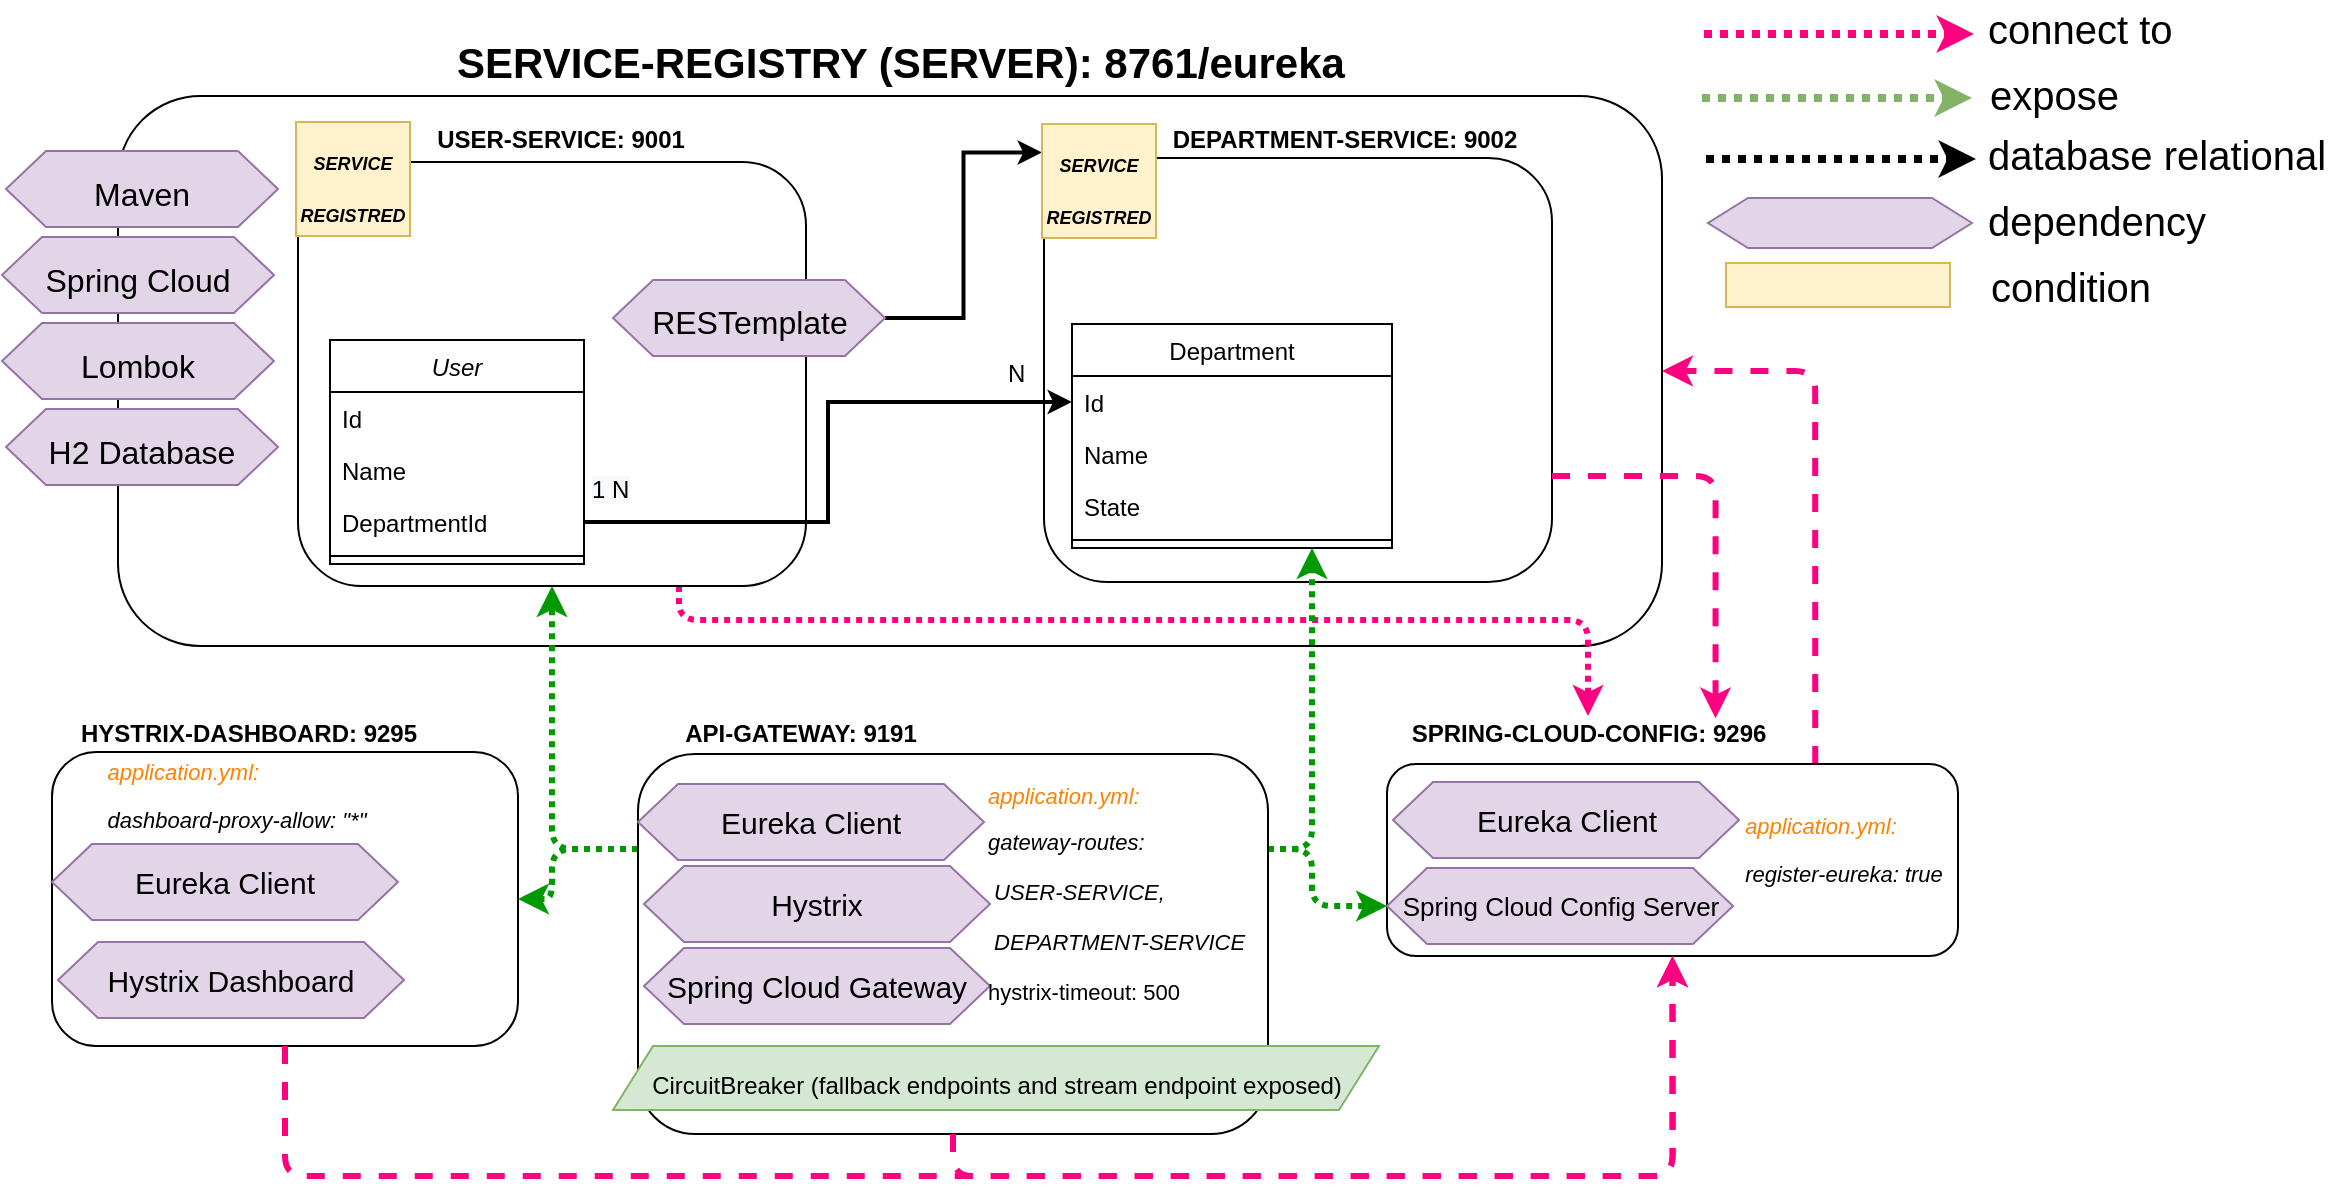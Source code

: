 <mxfile version="14.4.9" type="device"><diagram id="C5RBs43oDa-KdzZeNtuy" name="Page-1"><mxGraphModel dx="2038" dy="403" grid="0" gridSize="10" guides="1" tooltips="1" connect="1" arrows="1" fold="1" page="1" pageScale="1" pageWidth="1169" pageHeight="827" math="0" shadow="0"><root><mxCell id="WIyWlLk6GJQsqaUBKTNV-0"/><mxCell id="WIyWlLk6GJQsqaUBKTNV-1" parent="WIyWlLk6GJQsqaUBKTNV-0"/><mxCell id="IUkG3pxs-Me-tugNlT1Z-2" value="" style="rounded=1;whiteSpace=wrap;html=1;fontSize=12;glass=0;strokeWidth=1;shadow=0;" vertex="1" parent="WIyWlLk6GJQsqaUBKTNV-1"><mxGeometry x="56" y="68" width="772" height="275" as="geometry"/></mxCell><mxCell id="IUkG3pxs-Me-tugNlT1Z-67" style="edgeStyle=orthogonalEdgeStyle;rounded=1;orthogonalLoop=1;jettySize=auto;html=1;exitX=0.75;exitY=1;exitDx=0;exitDy=0;dashed=1;dashPattern=1 1;fontSize=21;strokeColor=#FF0080;strokeWidth=3;" edge="1" parent="WIyWlLk6GJQsqaUBKTNV-1" source="IUkG3pxs-Me-tugNlT1Z-0" target="IUkG3pxs-Me-tugNlT1Z-30"><mxGeometry relative="1" as="geometry"><Array as="points"><mxPoint x="337" y="330"/><mxPoint x="791" y="330"/></Array></mxGeometry></mxCell><mxCell id="IUkG3pxs-Me-tugNlT1Z-0" value="" style="rounded=1;whiteSpace=wrap;html=1;fontSize=12;glass=0;strokeWidth=1;shadow=0;" vertex="1" parent="WIyWlLk6GJQsqaUBKTNV-1"><mxGeometry x="146" y="101" width="254" height="212" as="geometry"/></mxCell><mxCell id="IUkG3pxs-Me-tugNlT1Z-1" value="USER-SERVICE: 9001" style="text;html=1;align=center;verticalAlign=middle;resizable=0;points=[];autosize=1;fontStyle=1" vertex="1" parent="WIyWlLk6GJQsqaUBKTNV-1"><mxGeometry x="210" y="81" width="134" height="18" as="geometry"/></mxCell><mxCell id="zkfFHV4jXpPFQw0GAbJ--0" value="User" style="swimlane;fontStyle=2;align=center;verticalAlign=top;childLayout=stackLayout;horizontal=1;startSize=26;horizontalStack=0;resizeParent=1;resizeLast=0;collapsible=1;marginBottom=0;rounded=0;shadow=0;strokeWidth=1;" parent="WIyWlLk6GJQsqaUBKTNV-1" vertex="1"><mxGeometry x="162" y="190" width="127" height="112" as="geometry"><mxRectangle x="230" y="140" width="160" height="26" as="alternateBounds"/></mxGeometry></mxCell><mxCell id="zkfFHV4jXpPFQw0GAbJ--1" value="Id" style="text;align=left;verticalAlign=top;spacingLeft=4;spacingRight=4;overflow=hidden;rotatable=0;points=[[0,0.5],[1,0.5]];portConstraint=eastwest;" parent="zkfFHV4jXpPFQw0GAbJ--0" vertex="1"><mxGeometry y="26" width="127" height="26" as="geometry"/></mxCell><mxCell id="zkfFHV4jXpPFQw0GAbJ--2" value="Name" style="text;align=left;verticalAlign=top;spacingLeft=4;spacingRight=4;overflow=hidden;rotatable=0;points=[[0,0.5],[1,0.5]];portConstraint=eastwest;rounded=0;shadow=0;html=0;" parent="zkfFHV4jXpPFQw0GAbJ--0" vertex="1"><mxGeometry y="52" width="127" height="26" as="geometry"/></mxCell><mxCell id="zkfFHV4jXpPFQw0GAbJ--3" value="DepartmentId" style="text;align=left;verticalAlign=top;spacingLeft=4;spacingRight=4;overflow=hidden;rotatable=0;points=[[0,0.5],[1,0.5]];portConstraint=eastwest;rounded=0;shadow=0;html=0;" parent="zkfFHV4jXpPFQw0GAbJ--0" vertex="1"><mxGeometry y="78" width="127" height="26" as="geometry"/></mxCell><mxCell id="zkfFHV4jXpPFQw0GAbJ--4" value="" style="line;html=1;strokeWidth=1;align=left;verticalAlign=middle;spacingTop=-1;spacingLeft=3;spacingRight=3;rotatable=0;labelPosition=right;points=[];portConstraint=eastwest;" parent="zkfFHV4jXpPFQw0GAbJ--0" vertex="1"><mxGeometry y="104" width="127" height="8" as="geometry"/></mxCell><mxCell id="IUkG3pxs-Me-tugNlT1Z-3" value="SERVICE-REGISTRY (SERVER): 8761/eureka" style="text;html=1;align=center;verticalAlign=middle;resizable=0;points=[];autosize=1;fontStyle=1;fontSize=21;" vertex="1" parent="WIyWlLk6GJQsqaUBKTNV-1"><mxGeometry x="220" y="36" width="454" height="29" as="geometry"/></mxCell><mxCell id="IUkG3pxs-Me-tugNlT1Z-4" value="" style="rounded=1;whiteSpace=wrap;html=1;fontSize=12;glass=0;strokeWidth=1;shadow=0;" vertex="1" parent="WIyWlLk6GJQsqaUBKTNV-1"><mxGeometry x="519" y="99" width="254" height="212" as="geometry"/></mxCell><mxCell id="IUkG3pxs-Me-tugNlT1Z-23" style="edgeStyle=orthogonalEdgeStyle;rounded=0;orthogonalLoop=1;jettySize=auto;html=1;exitX=1;exitY=0.5;exitDx=0;exitDy=0;entryX=0;entryY=0.25;entryDx=0;entryDy=0;fontSize=21;strokeWidth=2;" edge="1" parent="WIyWlLk6GJQsqaUBKTNV-1" source="IUkG3pxs-Me-tugNlT1Z-5" target="IUkG3pxs-Me-tugNlT1Z-19"><mxGeometry relative="1" as="geometry"/></mxCell><mxCell id="IUkG3pxs-Me-tugNlT1Z-5" value="&lt;font style=&quot;font-size: 16px&quot;&gt;RESTemplate&lt;/font&gt;" style="shape=hexagon;perimeter=hexagonPerimeter2;whiteSpace=wrap;html=1;fixedSize=1;fontSize=21;fillColor=#e1d5e7;strokeColor=#9673a6;" vertex="1" parent="WIyWlLk6GJQsqaUBKTNV-1"><mxGeometry x="303.5" y="160" width="136" height="38" as="geometry"/></mxCell><mxCell id="IUkG3pxs-Me-tugNlT1Z-6" style="edgeStyle=orthogonalEdgeStyle;rounded=0;orthogonalLoop=1;jettySize=auto;html=1;exitX=1;exitY=0.5;exitDx=0;exitDy=0;fontSize=21;entryX=0;entryY=0.5;entryDx=0;entryDy=0;strokeWidth=2;" edge="1" parent="WIyWlLk6GJQsqaUBKTNV-1" source="zkfFHV4jXpPFQw0GAbJ--3" target="zkfFHV4jXpPFQw0GAbJ--18"><mxGeometry relative="1" as="geometry"/></mxCell><mxCell id="IUkG3pxs-Me-tugNlT1Z-12" value="&lt;span style=&quot;color: rgb(0 , 0 , 0) ; font-family: &amp;#34;helvetica&amp;#34; ; font-size: 12px ; font-style: normal ; font-weight: 400 ; letter-spacing: normal ; text-align: right ; text-indent: 0px ; text-transform: none ; word-spacing: 0px ; background-color: rgb(248 , 249 , 250) ; display: inline ; float: none&quot;&gt;1 N&lt;/span&gt;" style="text;whiteSpace=wrap;html=1;fontSize=21;" vertex="1" parent="WIyWlLk6GJQsqaUBKTNV-1"><mxGeometry x="291.001" y="242.001" width="29" height="43" as="geometry"/></mxCell><mxCell id="zkfFHV4jXpPFQw0GAbJ--17" value="Department" style="swimlane;fontStyle=0;align=center;verticalAlign=top;childLayout=stackLayout;horizontal=1;startSize=26;horizontalStack=0;resizeParent=1;resizeLast=0;collapsible=1;marginBottom=0;rounded=0;shadow=0;strokeWidth=1;" parent="WIyWlLk6GJQsqaUBKTNV-1" vertex="1"><mxGeometry x="533" y="182" width="160" height="112" as="geometry"><mxRectangle x="550" y="140" width="160" height="26" as="alternateBounds"/></mxGeometry></mxCell><mxCell id="zkfFHV4jXpPFQw0GAbJ--18" value="Id" style="text;align=left;verticalAlign=top;spacingLeft=4;spacingRight=4;overflow=hidden;rotatable=0;points=[[0,0.5],[1,0.5]];portConstraint=eastwest;" parent="zkfFHV4jXpPFQw0GAbJ--17" vertex="1"><mxGeometry y="26" width="160" height="26" as="geometry"/></mxCell><mxCell id="zkfFHV4jXpPFQw0GAbJ--19" value="Name" style="text;align=left;verticalAlign=top;spacingLeft=4;spacingRight=4;overflow=hidden;rotatable=0;points=[[0,0.5],[1,0.5]];portConstraint=eastwest;rounded=0;shadow=0;html=0;" parent="zkfFHV4jXpPFQw0GAbJ--17" vertex="1"><mxGeometry y="52" width="160" height="26" as="geometry"/></mxCell><mxCell id="zkfFHV4jXpPFQw0GAbJ--20" value="State" style="text;align=left;verticalAlign=top;spacingLeft=4;spacingRight=4;overflow=hidden;rotatable=0;points=[[0,0.5],[1,0.5]];portConstraint=eastwest;rounded=0;shadow=0;html=0;" parent="zkfFHV4jXpPFQw0GAbJ--17" vertex="1"><mxGeometry y="78" width="160" height="26" as="geometry"/></mxCell><mxCell id="zkfFHV4jXpPFQw0GAbJ--23" value="" style="line;html=1;strokeWidth=1;align=left;verticalAlign=middle;spacingTop=-1;spacingLeft=3;spacingRight=3;rotatable=0;labelPosition=right;points=[];portConstraint=eastwest;" parent="zkfFHV4jXpPFQw0GAbJ--17" vertex="1"><mxGeometry y="104" width="160" height="8" as="geometry"/></mxCell><mxCell id="IUkG3pxs-Me-tugNlT1Z-18" value="&lt;i style=&quot;font-size: 9px&quot;&gt;SERVICE&lt;br&gt;REGISTRED&lt;/i&gt;" style="whiteSpace=wrap;html=1;aspect=fixed;fontSize=21;fillColor=#fff2cc;strokeColor=#d6b656;fontStyle=1" vertex="1" parent="WIyWlLk6GJQsqaUBKTNV-1"><mxGeometry x="145" y="81" width="57" height="57" as="geometry"/></mxCell><mxCell id="IUkG3pxs-Me-tugNlT1Z-19" value="&lt;i style=&quot;font-size: 9px&quot;&gt;SERVICE&lt;br&gt;REGISTRED&lt;/i&gt;" style="whiteSpace=wrap;html=1;aspect=fixed;fontSize=21;fillColor=#fff2cc;strokeColor=#d6b656;fontStyle=1" vertex="1" parent="WIyWlLk6GJQsqaUBKTNV-1"><mxGeometry x="518" y="82" width="57" height="57" as="geometry"/></mxCell><mxCell id="IUkG3pxs-Me-tugNlT1Z-20" value="DEPARTMENT-SERVICE: 9002" style="text;html=1;align=center;verticalAlign=middle;resizable=0;points=[];autosize=1;fontStyle=1" vertex="1" parent="WIyWlLk6GJQsqaUBKTNV-1"><mxGeometry x="578" y="81" width="182" height="18" as="geometry"/></mxCell><mxCell id="IUkG3pxs-Me-tugNlT1Z-22" value="&lt;div style=&quot;text-align: right&quot;&gt;&lt;span style=&quot;font-size: 12px&quot;&gt;&lt;font face=&quot;helvetica&quot;&gt;N&lt;/font&gt;&lt;/span&gt;&lt;/div&gt;" style="text;whiteSpace=wrap;html=1;fontSize=21;" vertex="1" parent="WIyWlLk6GJQsqaUBKTNV-1"><mxGeometry x="499" y="183.75" width="16" height="42.5" as="geometry"/></mxCell><mxCell id="IUkG3pxs-Me-tugNlT1Z-24" value="&lt;font style=&quot;font-size: 16px&quot;&gt;Maven&lt;/font&gt;" style="shape=hexagon;perimeter=hexagonPerimeter2;whiteSpace=wrap;html=1;fixedSize=1;fontSize=21;fillColor=#e1d5e7;strokeColor=#9673a6;verticalAlign=middle;" vertex="1" parent="WIyWlLk6GJQsqaUBKTNV-1"><mxGeometry y="95.5" width="136" height="38" as="geometry"/></mxCell><mxCell id="IUkG3pxs-Me-tugNlT1Z-25" value="&lt;font style=&quot;font-size: 16px&quot;&gt;Spring Cloud&lt;/font&gt;" style="shape=hexagon;perimeter=hexagonPerimeter2;whiteSpace=wrap;html=1;fixedSize=1;fontSize=21;fillColor=#e1d5e7;strokeColor=#9673a6;" vertex="1" parent="WIyWlLk6GJQsqaUBKTNV-1"><mxGeometry x="-2" y="138.5" width="136" height="38" as="geometry"/></mxCell><mxCell id="IUkG3pxs-Me-tugNlT1Z-26" value="&lt;font style=&quot;font-size: 16px&quot;&gt;Lombok&lt;/font&gt;" style="shape=hexagon;perimeter=hexagonPerimeter2;whiteSpace=wrap;html=1;fixedSize=1;fontSize=21;fillColor=#e1d5e7;strokeColor=#9673a6;" vertex="1" parent="WIyWlLk6GJQsqaUBKTNV-1"><mxGeometry x="-2" y="181.5" width="136" height="38" as="geometry"/></mxCell><mxCell id="IUkG3pxs-Me-tugNlT1Z-27" value="&lt;font style=&quot;font-size: 16px&quot;&gt;H2 Database&lt;/font&gt;" style="shape=hexagon;perimeter=hexagonPerimeter2;whiteSpace=wrap;html=1;fixedSize=1;fontSize=21;fillColor=#e1d5e7;strokeColor=#9673a6;" vertex="1" parent="WIyWlLk6GJQsqaUBKTNV-1"><mxGeometry y="224.5" width="136" height="38" as="geometry"/></mxCell><mxCell id="IUkG3pxs-Me-tugNlT1Z-37" style="edgeStyle=orthogonalEdgeStyle;rounded=1;orthogonalLoop=1;jettySize=auto;html=1;exitX=0.75;exitY=0;exitDx=0;exitDy=0;entryX=1;entryY=0.5;entryDx=0;entryDy=0;dashed=1;strokeColor=#FF0080;fontSize=21;strokeWidth=3;" edge="1" parent="WIyWlLk6GJQsqaUBKTNV-1" source="IUkG3pxs-Me-tugNlT1Z-29" target="IUkG3pxs-Me-tugNlT1Z-2"><mxGeometry relative="1" as="geometry"/></mxCell><mxCell id="IUkG3pxs-Me-tugNlT1Z-29" value="" style="rounded=1;whiteSpace=wrap;html=1;fontSize=12;glass=0;strokeWidth=1;shadow=0;" vertex="1" parent="WIyWlLk6GJQsqaUBKTNV-1"><mxGeometry x="690.5" y="402" width="285.5" height="96" as="geometry"/></mxCell><mxCell id="IUkG3pxs-Me-tugNlT1Z-30" value="SPRING-CLOUD-CONFIG: 9296" style="text;html=1;align=center;verticalAlign=middle;resizable=0;points=[];autosize=1;fontStyle=1" vertex="1" parent="WIyWlLk6GJQsqaUBKTNV-1"><mxGeometry x="697.5" y="378" width="187" height="18" as="geometry"/></mxCell><mxCell id="IUkG3pxs-Me-tugNlT1Z-31" value="&lt;font style=&quot;font-size: 13px;&quot;&gt;Spring Cloud Config Server&lt;/font&gt;" style="shape=hexagon;perimeter=hexagonPerimeter2;whiteSpace=wrap;html=1;fixedSize=1;fontSize=13;fillColor=#e1d5e7;strokeColor=#9673a6;" vertex="1" parent="WIyWlLk6GJQsqaUBKTNV-1"><mxGeometry x="690.5" y="454" width="173" height="38" as="geometry"/></mxCell><mxCell id="IUkG3pxs-Me-tugNlT1Z-32" value="&lt;span style=&quot;font-size: 15px;&quot;&gt;Eureka Client&lt;/span&gt;" style="shape=hexagon;perimeter=hexagonPerimeter2;whiteSpace=wrap;html=1;fixedSize=1;fontSize=15;fillColor=#e1d5e7;strokeColor=#9673a6;" vertex="1" parent="WIyWlLk6GJQsqaUBKTNV-1"><mxGeometry x="693.5" y="411" width="173" height="38" as="geometry"/></mxCell><mxCell id="IUkG3pxs-Me-tugNlT1Z-34" value="&lt;div style=&quot;text-align: left ; font-size: 11px&quot;&gt;&lt;font color=&quot;#ff8000&quot; style=&quot;font-size: 11px&quot;&gt;&lt;i&gt;application.yml:&lt;/i&gt;&lt;/font&gt;&lt;/div&gt;&lt;font style=&quot;font-size: 11px&quot;&gt;&lt;i&gt;register-eureka: true&lt;/i&gt;&lt;/font&gt;" style="text;html=1;strokeColor=none;fillColor=none;align=center;verticalAlign=middle;whiteSpace=wrap;rounded=0;fontSize=21;" vertex="1" parent="WIyWlLk6GJQsqaUBKTNV-1"><mxGeometry x="852" y="436" width="134" height="20" as="geometry"/></mxCell><mxCell id="IUkG3pxs-Me-tugNlT1Z-60" style="edgeStyle=orthogonalEdgeStyle;rounded=1;orthogonalLoop=1;jettySize=auto;html=1;exitX=0;exitY=0.25;exitDx=0;exitDy=0;entryX=1;entryY=0.5;entryDx=0;entryDy=0;dashed=1;fontSize=21;strokeColor=#009900;dashPattern=1 1;strokeWidth=3;" edge="1" parent="WIyWlLk6GJQsqaUBKTNV-1" source="IUkG3pxs-Me-tugNlT1Z-38" target="IUkG3pxs-Me-tugNlT1Z-47"><mxGeometry relative="1" as="geometry"><Array as="points"><mxPoint x="273" y="445"/><mxPoint x="273" y="470"/></Array></mxGeometry></mxCell><mxCell id="IUkG3pxs-Me-tugNlT1Z-61" style="edgeStyle=orthogonalEdgeStyle;rounded=1;orthogonalLoop=1;jettySize=auto;html=1;exitX=0;exitY=0.25;exitDx=0;exitDy=0;entryX=0.5;entryY=1;entryDx=0;entryDy=0;dashed=1;dashPattern=1 1;strokeColor=#009900;fontSize=21;strokeWidth=3;" edge="1" parent="WIyWlLk6GJQsqaUBKTNV-1" source="IUkG3pxs-Me-tugNlT1Z-38" target="IUkG3pxs-Me-tugNlT1Z-0"><mxGeometry relative="1" as="geometry"/></mxCell><mxCell id="IUkG3pxs-Me-tugNlT1Z-62" style="edgeStyle=orthogonalEdgeStyle;rounded=1;orthogonalLoop=1;jettySize=auto;html=1;exitX=1;exitY=0.25;exitDx=0;exitDy=0;entryX=0.75;entryY=1;entryDx=0;entryDy=0;dashed=1;dashPattern=1 1;strokeColor=#009900;fontSize=21;strokeWidth=3;" edge="1" parent="WIyWlLk6GJQsqaUBKTNV-1" source="IUkG3pxs-Me-tugNlT1Z-38" target="zkfFHV4jXpPFQw0GAbJ--17"><mxGeometry relative="1" as="geometry"/></mxCell><mxCell id="IUkG3pxs-Me-tugNlT1Z-63" style="edgeStyle=orthogonalEdgeStyle;rounded=1;orthogonalLoop=1;jettySize=auto;html=1;exitX=1;exitY=0.25;exitDx=0;exitDy=0;entryX=0;entryY=0.5;entryDx=0;entryDy=0;dashed=1;dashPattern=1 1;strokeColor=#009900;fontSize=21;strokeWidth=3;" edge="1" parent="WIyWlLk6GJQsqaUBKTNV-1" source="IUkG3pxs-Me-tugNlT1Z-38" target="IUkG3pxs-Me-tugNlT1Z-31"><mxGeometry relative="1" as="geometry"><Array as="points"><mxPoint x="653" y="445"/><mxPoint x="653" y="473"/></Array></mxGeometry></mxCell><mxCell id="IUkG3pxs-Me-tugNlT1Z-38" value="" style="rounded=1;whiteSpace=wrap;html=1;fontSize=12;glass=0;strokeWidth=1;shadow=0;" vertex="1" parent="WIyWlLk6GJQsqaUBKTNV-1"><mxGeometry x="316" y="397" width="315" height="190" as="geometry"/></mxCell><mxCell id="IUkG3pxs-Me-tugNlT1Z-39" value="API-GATEWAY: 9191" style="text;html=1;align=center;verticalAlign=middle;resizable=0;points=[];autosize=1;fontStyle=1" vertex="1" parent="WIyWlLk6GJQsqaUBKTNV-1"><mxGeometry x="334" y="378" width="126" height="18" as="geometry"/></mxCell><mxCell id="IUkG3pxs-Me-tugNlT1Z-40" value="&lt;span style=&quot;font-size: 15px;&quot;&gt;Eureka Client&lt;/span&gt;" style="shape=hexagon;perimeter=hexagonPerimeter2;whiteSpace=wrap;html=1;fixedSize=1;fontSize=15;fillColor=#e1d5e7;strokeColor=#9673a6;" vertex="1" parent="WIyWlLk6GJQsqaUBKTNV-1"><mxGeometry x="316" y="412" width="173" height="38" as="geometry"/></mxCell><mxCell id="IUkG3pxs-Me-tugNlT1Z-41" value="&lt;span style=&quot;font-size: 15px;&quot;&gt;Hystrix&lt;/span&gt;" style="shape=hexagon;perimeter=hexagonPerimeter2;whiteSpace=wrap;html=1;fixedSize=1;fontSize=15;fillColor=#e1d5e7;strokeColor=#9673a6;" vertex="1" parent="WIyWlLk6GJQsqaUBKTNV-1"><mxGeometry x="319" y="453" width="173" height="38" as="geometry"/></mxCell><mxCell id="IUkG3pxs-Me-tugNlT1Z-42" value="&lt;span style=&quot;font-size: 15px;&quot;&gt;Spring Cloud Gateway&lt;/span&gt;" style="shape=hexagon;perimeter=hexagonPerimeter2;whiteSpace=wrap;html=1;fixedSize=1;fontSize=15;fillColor=#e1d5e7;strokeColor=#9673a6;" vertex="1" parent="WIyWlLk6GJQsqaUBKTNV-1"><mxGeometry x="319" y="494" width="173" height="38" as="geometry"/></mxCell><mxCell id="IUkG3pxs-Me-tugNlT1Z-44" value="&lt;font style=&quot;font-size: 12px&quot;&gt;CircuitBreaker (fallback endpoints and stream endpoint exposed)&lt;/font&gt;" style="shape=parallelogram;perimeter=parallelogramPerimeter;whiteSpace=wrap;html=1;fixedSize=1;fontSize=21;fillColor=#d5e8d4;strokeColor=#82b366;" vertex="1" parent="WIyWlLk6GJQsqaUBKTNV-1"><mxGeometry x="303.5" y="543" width="383" height="32" as="geometry"/></mxCell><mxCell id="IUkG3pxs-Me-tugNlT1Z-47" value="" style="rounded=1;whiteSpace=wrap;html=1;fontSize=12;glass=0;strokeWidth=1;shadow=0;" vertex="1" parent="WIyWlLk6GJQsqaUBKTNV-1"><mxGeometry x="23" y="396" width="233" height="147" as="geometry"/></mxCell><mxCell id="IUkG3pxs-Me-tugNlT1Z-49" value="HYSTRIX-DASHBOARD: 9295" style="text;html=1;align=center;verticalAlign=middle;resizable=0;points=[];autosize=1;fontStyle=1" vertex="1" parent="WIyWlLk6GJQsqaUBKTNV-1"><mxGeometry x="32" y="378" width="178" height="18" as="geometry"/></mxCell><mxCell id="IUkG3pxs-Me-tugNlT1Z-51" value="&lt;span style=&quot;font-size: 15px;&quot;&gt;Eureka Client&lt;/span&gt;" style="shape=hexagon;perimeter=hexagonPerimeter2;whiteSpace=wrap;html=1;fixedSize=1;fontSize=15;fillColor=#e1d5e7;strokeColor=#9673a6;" vertex="1" parent="WIyWlLk6GJQsqaUBKTNV-1"><mxGeometry x="23" y="442" width="173" height="38" as="geometry"/></mxCell><mxCell id="IUkG3pxs-Me-tugNlT1Z-52" value="&lt;span style=&quot;font-size: 15px;&quot;&gt;Hystrix Dashboard&lt;/span&gt;" style="shape=hexagon;perimeter=hexagonPerimeter2;whiteSpace=wrap;html=1;fixedSize=1;fontSize=15;fillColor=#e1d5e7;strokeColor=#9673a6;" vertex="1" parent="WIyWlLk6GJQsqaUBKTNV-1"><mxGeometry x="26" y="491" width="173" height="38" as="geometry"/></mxCell><mxCell id="IUkG3pxs-Me-tugNlT1Z-53" value="&lt;div style=&quot;font-size: 11px&quot;&gt;&lt;font color=&quot;#ff8000&quot; style=&quot;font-size: 11px&quot;&gt;&lt;i&gt;application.yml:&lt;/i&gt;&lt;/font&gt;&lt;/div&gt;&lt;font style=&quot;font-size: 11px&quot;&gt;&lt;i&gt;gateway-routes: &lt;br&gt;&amp;nbsp;USER-SERVICE,&amp;nbsp; &amp;nbsp; &amp;nbsp; &amp;nbsp;DEPARTMENT-SERVICE&lt;br&gt;&lt;/i&gt;hystrix-timeout: 500&lt;/font&gt;" style="text;html=1;strokeColor=none;fillColor=none;align=left;verticalAlign=middle;whiteSpace=wrap;rounded=0;fontSize=21;" vertex="1" parent="WIyWlLk6GJQsqaUBKTNV-1"><mxGeometry x="489" y="409" width="134" height="118.5" as="geometry"/></mxCell><mxCell id="IUkG3pxs-Me-tugNlT1Z-54" value="&lt;div style=&quot;text-align: left ; font-size: 11px&quot;&gt;&lt;font color=&quot;#ff8000&quot; style=&quot;font-size: 11px&quot;&gt;&lt;i&gt;application.yml:&lt;/i&gt;&lt;/font&gt;&lt;/div&gt;&lt;span style=&quot;font-size: 11px&quot;&gt;&lt;i&gt;dashboard-proxy-allow: &quot;*&quot;&lt;/i&gt;&lt;/span&gt;" style="text;html=1;strokeColor=none;fillColor=none;align=center;verticalAlign=middle;whiteSpace=wrap;rounded=0;fontSize=21;" vertex="1" parent="WIyWlLk6GJQsqaUBKTNV-1"><mxGeometry x="32" y="409" width="167" height="20" as="geometry"/></mxCell><mxCell id="IUkG3pxs-Me-tugNlT1Z-65" style="edgeStyle=orthogonalEdgeStyle;rounded=1;orthogonalLoop=1;jettySize=auto;html=1;exitX=1;exitY=0.75;exitDx=0;exitDy=0;dashed=1;strokeColor=#FF0080;fontSize=21;entryX=0.841;entryY=0.065;entryDx=0;entryDy=0;entryPerimeter=0;strokeWidth=3;" edge="1" parent="WIyWlLk6GJQsqaUBKTNV-1" source="IUkG3pxs-Me-tugNlT1Z-4" target="IUkG3pxs-Me-tugNlT1Z-30"><mxGeometry relative="1" as="geometry"><mxPoint x="215" y="659.5" as="sourcePoint"/><mxPoint x="908" y="368" as="targetPoint"/><Array as="points"><mxPoint x="855" y="258"/></Array></mxGeometry></mxCell><mxCell id="IUkG3pxs-Me-tugNlT1Z-66" style="edgeStyle=orthogonalEdgeStyle;rounded=1;orthogonalLoop=1;jettySize=auto;html=1;exitX=0.5;exitY=1;exitDx=0;exitDy=0;entryX=0.5;entryY=1;entryDx=0;entryDy=0;dashed=1;strokeColor=#FF0080;fontSize=21;strokeWidth=3;" edge="1" parent="WIyWlLk6GJQsqaUBKTNV-1" source="IUkG3pxs-Me-tugNlT1Z-38" target="IUkG3pxs-Me-tugNlT1Z-29"><mxGeometry relative="1" as="geometry"><mxPoint x="278" y="569.5" as="sourcePoint"/><mxPoint x="1012" y="555.5" as="targetPoint"/><Array as="points"><mxPoint x="474" y="608"/><mxPoint x="833" y="608"/></Array></mxGeometry></mxCell><mxCell id="IUkG3pxs-Me-tugNlT1Z-71" value="" style="endArrow=classic;html=1;dashed=1;dashPattern=1 1;strokeColor=#FF0080;fontSize=20;strokeWidth=4;" edge="1" parent="WIyWlLk6GJQsqaUBKTNV-1"><mxGeometry width="50" height="50" relative="1" as="geometry"><mxPoint x="849" y="37" as="sourcePoint"/><mxPoint x="984" y="37" as="targetPoint"/></mxGeometry></mxCell><mxCell id="IUkG3pxs-Me-tugNlT1Z-72" value="" style="endArrow=classic;html=1;dashed=1;dashPattern=1 1;strokeColor=#82b366;fontSize=20;strokeWidth=4;fillColor=#d5e8d4;" edge="1" parent="WIyWlLk6GJQsqaUBKTNV-1"><mxGeometry width="50" height="50" relative="1" as="geometry"><mxPoint x="848" y="69" as="sourcePoint"/><mxPoint x="983.0" y="69" as="targetPoint"/></mxGeometry></mxCell><mxCell id="IUkG3pxs-Me-tugNlT1Z-73" style="edgeStyle=orthogonalEdgeStyle;rounded=1;orthogonalLoop=1;jettySize=auto;html=1;dashed=1;strokeColor=#FF0080;fontSize=21;strokeWidth=3;exitX=0.5;exitY=1;exitDx=0;exitDy=0;entryX=0.5;entryY=1;entryDx=0;entryDy=0;" edge="1" parent="WIyWlLk6GJQsqaUBKTNV-1" source="IUkG3pxs-Me-tugNlT1Z-47" target="IUkG3pxs-Me-tugNlT1Z-29"><mxGeometry relative="1" as="geometry"><mxPoint x="123" y="557" as="sourcePoint"/><mxPoint x="835" y="626" as="targetPoint"/><Array as="points"><mxPoint x="140" y="608"/><mxPoint x="833" y="608"/></Array></mxGeometry></mxCell><mxCell id="IUkG3pxs-Me-tugNlT1Z-74" value="" style="endArrow=classic;html=1;dashed=1;dashPattern=1 1;fontSize=20;strokeWidth=4;fillColor=#d5e8d4;" edge="1" parent="WIyWlLk6GJQsqaUBKTNV-1"><mxGeometry width="50" height="50" relative="1" as="geometry"><mxPoint x="850" y="99.5" as="sourcePoint"/><mxPoint x="985.0" y="99.5" as="targetPoint"/></mxGeometry></mxCell><mxCell id="IUkG3pxs-Me-tugNlT1Z-75" value="connect to" style="text;html=1;align=left;verticalAlign=middle;resizable=0;points=[];autosize=1;fontSize=20;" vertex="1" parent="WIyWlLk6GJQsqaUBKTNV-1"><mxGeometry x="989" y="20" width="102" height="28" as="geometry"/></mxCell><mxCell id="IUkG3pxs-Me-tugNlT1Z-76" value="expose" style="text;html=1;align=left;verticalAlign=middle;resizable=0;points=[];autosize=1;fontSize=20;" vertex="1" parent="WIyWlLk6GJQsqaUBKTNV-1"><mxGeometry x="990" y="53" width="75" height="28" as="geometry"/></mxCell><mxCell id="IUkG3pxs-Me-tugNlT1Z-77" value="database relational" style="text;html=1;align=left;verticalAlign=middle;resizable=0;points=[];autosize=1;fontSize=20;" vertex="1" parent="WIyWlLk6GJQsqaUBKTNV-1"><mxGeometry x="989" y="83" width="179" height="28" as="geometry"/></mxCell><mxCell id="IUkG3pxs-Me-tugNlT1Z-78" value="" style="shape=hexagon;perimeter=hexagonPerimeter2;whiteSpace=wrap;html=1;fixedSize=1;fontSize=15;fillColor=#e1d5e7;strokeColor=#9673a6;" vertex="1" parent="WIyWlLk6GJQsqaUBKTNV-1"><mxGeometry x="851" y="119" width="132" height="25" as="geometry"/></mxCell><mxCell id="IUkG3pxs-Me-tugNlT1Z-79" value="dependency" style="text;html=1;align=left;verticalAlign=middle;resizable=0;points=[];autosize=1;fontSize=20;" vertex="1" parent="WIyWlLk6GJQsqaUBKTNV-1"><mxGeometry x="989" y="116" width="119" height="28" as="geometry"/></mxCell><mxCell id="IUkG3pxs-Me-tugNlT1Z-80" value="" style="whiteSpace=wrap;html=1;fontSize=21;fillColor=#fff2cc;strokeColor=#d6b656;" vertex="1" parent="WIyWlLk6GJQsqaUBKTNV-1"><mxGeometry x="860" y="151.5" width="112" height="22" as="geometry"/></mxCell><mxCell id="IUkG3pxs-Me-tugNlT1Z-81" value="condition" style="text;html=1;align=center;verticalAlign=middle;resizable=0;points=[];autosize=1;fontSize=20;" vertex="1" parent="WIyWlLk6GJQsqaUBKTNV-1"><mxGeometry x="987" y="148.5" width="90" height="28" as="geometry"/></mxCell></root></mxGraphModel></diagram></mxfile>